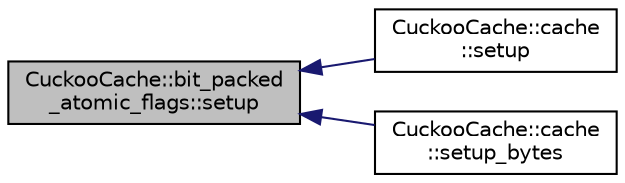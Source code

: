 digraph "CuckooCache::bit_packed_atomic_flags::setup"
{
  edge [fontname="Helvetica",fontsize="10",labelfontname="Helvetica",labelfontsize="10"];
  node [fontname="Helvetica",fontsize="10",shape=record];
  rankdir="LR";
  Node15 [label="CuckooCache::bit_packed\l_atomic_flags::setup",height=0.2,width=0.4,color="black", fillcolor="grey75", style="filled", fontcolor="black"];
  Node15 -> Node16 [dir="back",color="midnightblue",fontsize="10",style="solid",fontname="Helvetica"];
  Node16 [label="CuckooCache::cache\l::setup",height=0.2,width=0.4,color="black", fillcolor="white", style="filled",URL="$d3/d4f/class_cuckoo_cache_1_1cache.html#a49c60604e9dc27cbede5e54d56761778",tooltip="setup initializes the container to store no more than new_size elements. "];
  Node15 -> Node17 [dir="back",color="midnightblue",fontsize="10",style="solid",fontname="Helvetica"];
  Node17 [label="CuckooCache::cache\l::setup_bytes",height=0.2,width=0.4,color="black", fillcolor="white", style="filled",URL="$d3/d4f/class_cuckoo_cache_1_1cache.html#a835c482796c27ae4f3fd5d01173678a3",tooltip="setup_bytes is a convenience function which accounts for internal memory usage when deciding how many..."];
}

